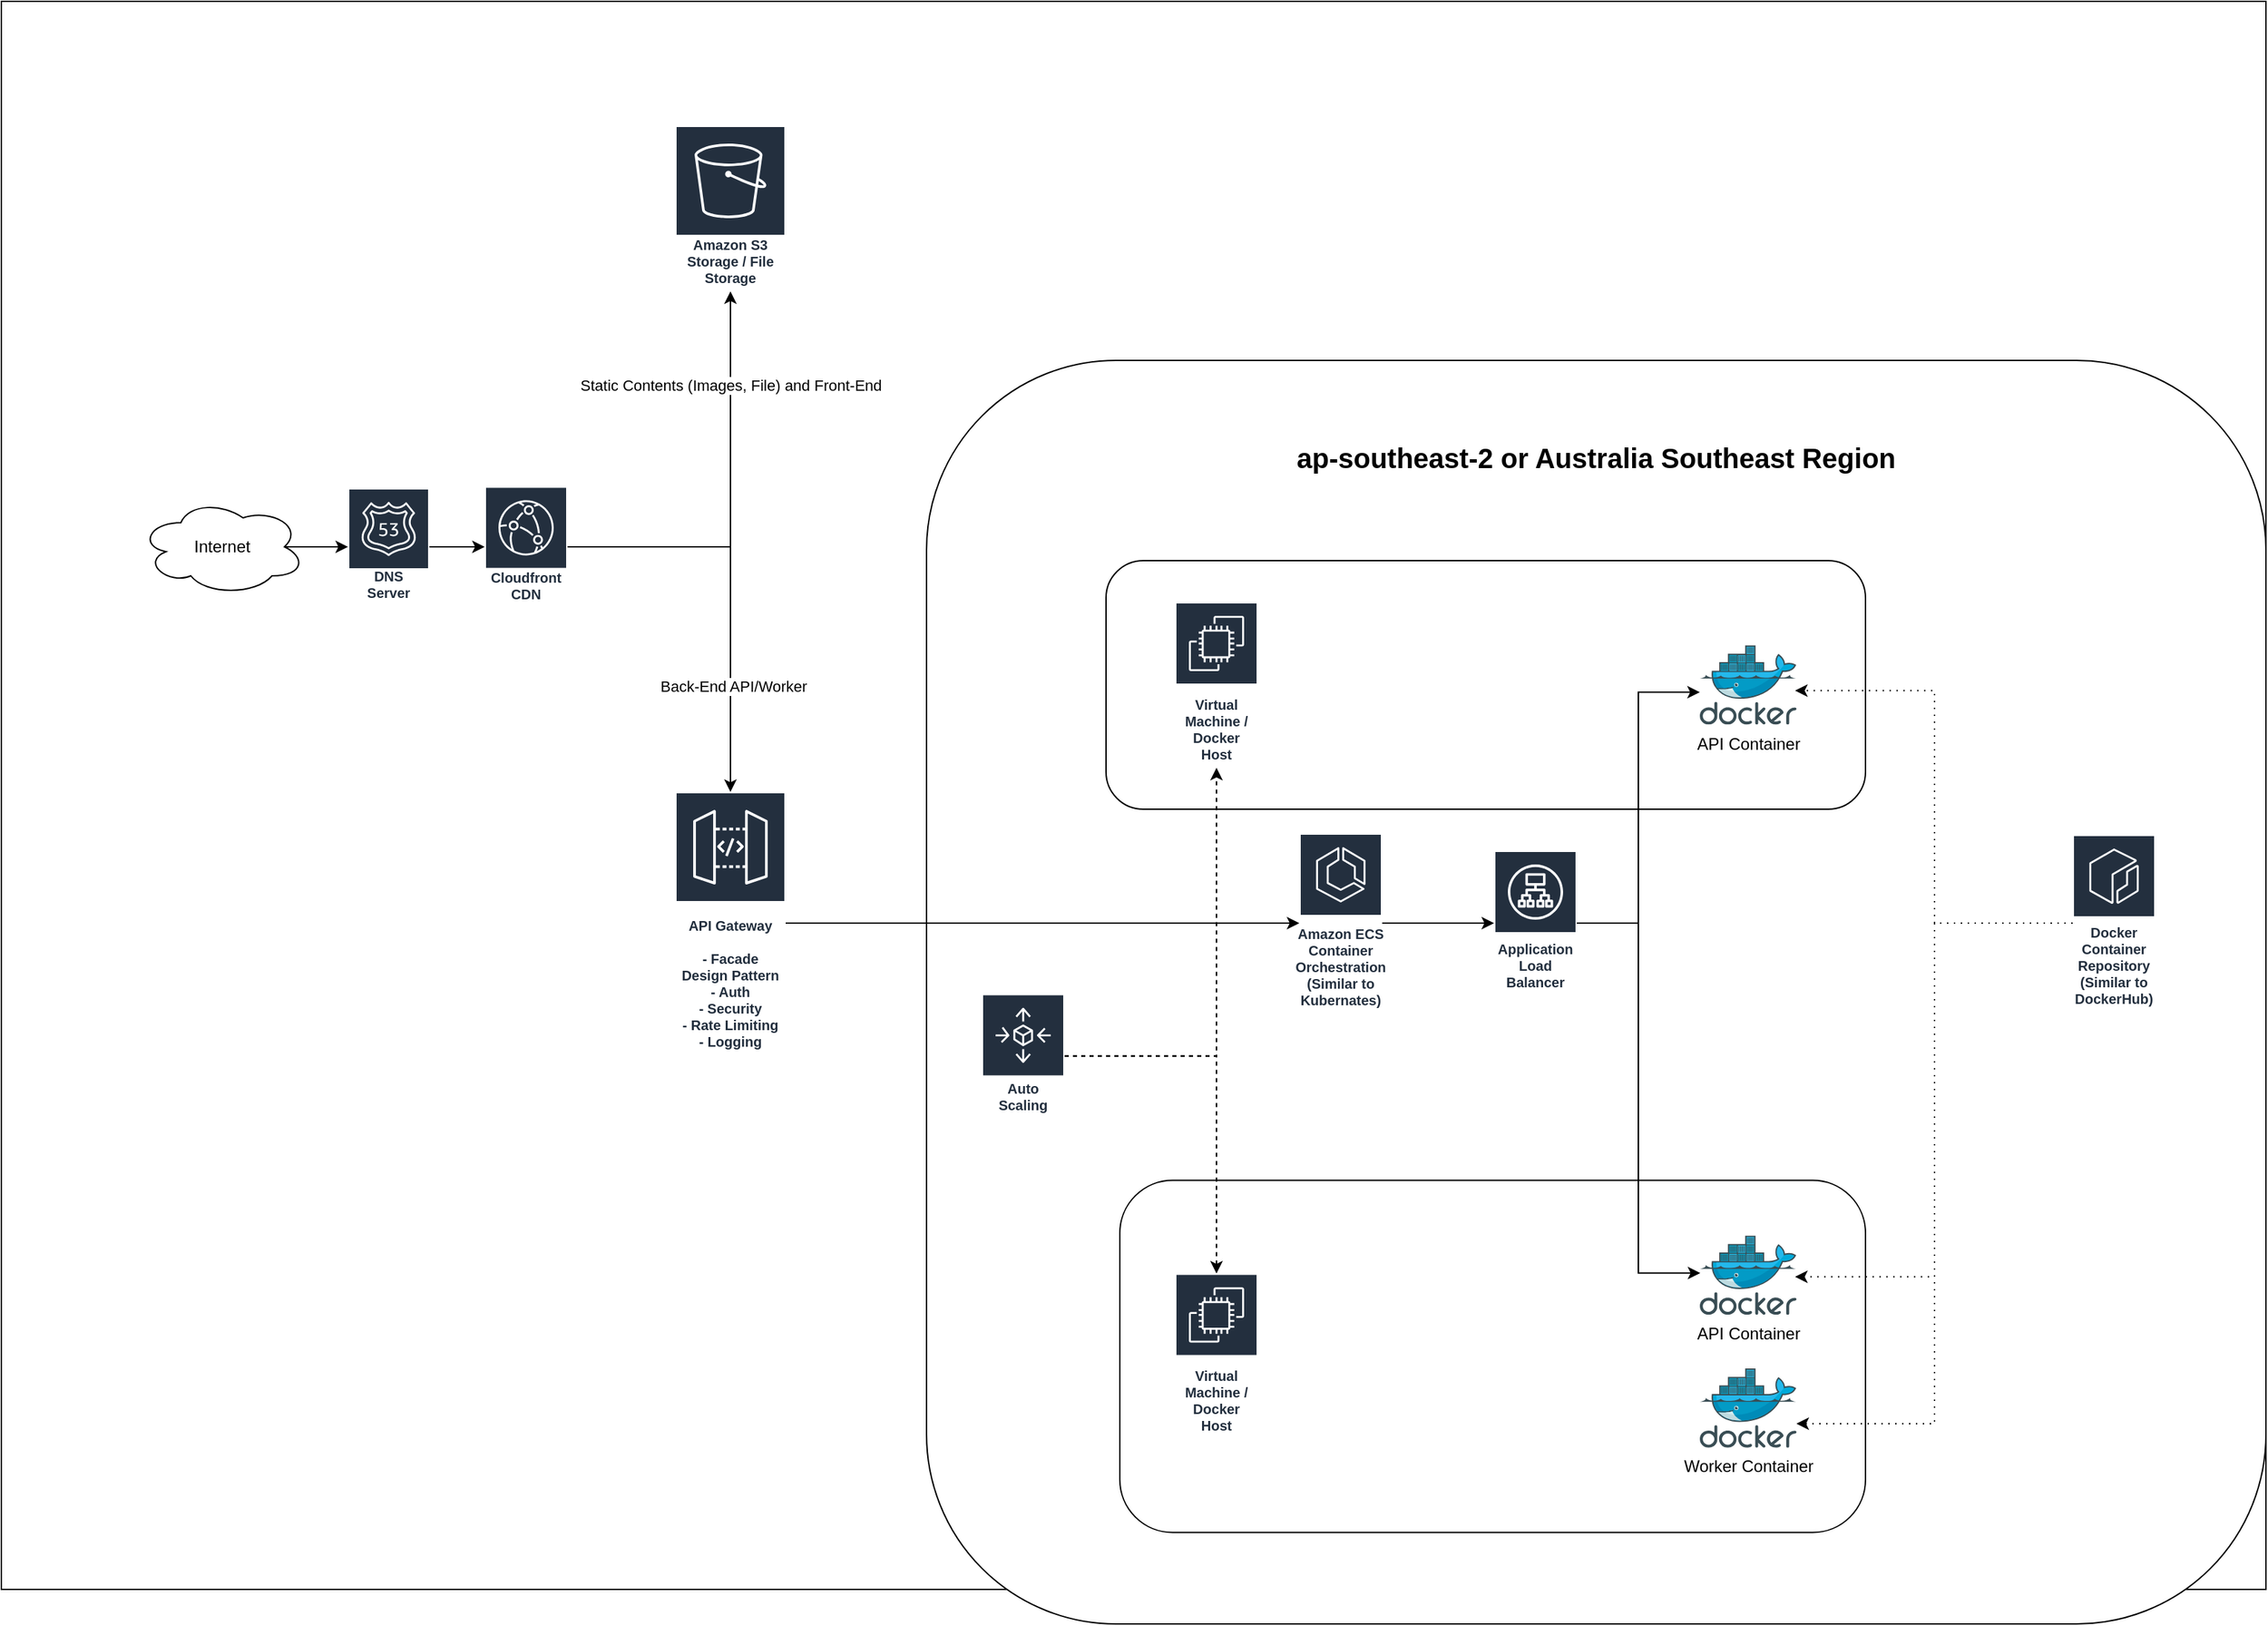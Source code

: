 <mxfile version="13.6.2" type="device"><diagram id="9EyyT1FYDlfh2e8lEh_9" name="Page-1"><mxGraphModel dx="1773" dy="1849" grid="1" gridSize="10" guides="1" tooltips="1" connect="1" arrows="1" fold="1" page="1" pageScale="1" pageWidth="827" pageHeight="1169" math="0" shadow="0"><root><mxCell id="0"/><mxCell id="1" parent="0"/><mxCell id="enSneX4pI8geG1ARlcvH-73" value="" style="rounded=0;whiteSpace=wrap;html=1;fontSize=20;" parent="1" vertex="1"><mxGeometry x="-60" y="-50" width="1640" height="1150" as="geometry"/></mxCell><mxCell id="enSneX4pI8geG1ARlcvH-71" value="" style="rounded=1;whiteSpace=wrap;html=1;" parent="1" vertex="1"><mxGeometry x="610" y="210" width="970" height="915" as="geometry"/></mxCell><mxCell id="enSneX4pI8geG1ARlcvH-57" value="" style="rounded=1;whiteSpace=wrap;html=1;" parent="1" vertex="1"><mxGeometry x="750" y="803.75" width="540" height="255" as="geometry"/></mxCell><mxCell id="enSneX4pI8geG1ARlcvH-56" value="" style="rounded=1;whiteSpace=wrap;html=1;" parent="1" vertex="1"><mxGeometry x="740" y="355" width="550" height="180" as="geometry"/></mxCell><mxCell id="enSneX4pI8geG1ARlcvH-29" style="edgeStyle=orthogonalEdgeStyle;rounded=0;orthogonalLoop=1;jettySize=auto;html=1;exitX=0.875;exitY=0.5;exitDx=0;exitDy=0;exitPerimeter=0;" parent="1" source="enSneX4pI8geG1ARlcvH-2" target="enSneX4pI8geG1ARlcvH-21" edge="1"><mxGeometry relative="1" as="geometry"/></mxCell><mxCell id="enSneX4pI8geG1ARlcvH-2" value="Internet" style="ellipse;shape=cloud;whiteSpace=wrap;html=1;" parent="1" vertex="1"><mxGeometry x="40" y="310" width="120" height="70" as="geometry"/></mxCell><mxCell id="enSneX4pI8geG1ARlcvH-36" style="edgeStyle=orthogonalEdgeStyle;rounded=0;orthogonalLoop=1;jettySize=auto;html=1;" parent="1" source="enSneX4pI8geG1ARlcvH-5" target="enSneX4pI8geG1ARlcvH-7" edge="1"><mxGeometry relative="1" as="geometry"/></mxCell><mxCell id="enSneX4pI8geG1ARlcvH-38" value="Static Contents (Images, File) and Front-End" style="edgeLabel;html=1;align=center;verticalAlign=middle;resizable=0;points=[];" parent="enSneX4pI8geG1ARlcvH-36" vertex="1" connectable="0"><mxGeometry x="0.552" relative="1" as="geometry"><mxPoint as="offset"/></mxGeometry></mxCell><mxCell id="enSneX4pI8geG1ARlcvH-37" style="edgeStyle=orthogonalEdgeStyle;rounded=0;orthogonalLoop=1;jettySize=auto;html=1;" parent="1" source="enSneX4pI8geG1ARlcvH-5" target="enSneX4pI8geG1ARlcvH-6" edge="1"><mxGeometry relative="1" as="geometry"/></mxCell><mxCell id="enSneX4pI8geG1ARlcvH-39" value="Back-End API/Worker" style="edgeLabel;html=1;align=center;verticalAlign=middle;resizable=0;points=[];" parent="enSneX4pI8geG1ARlcvH-37" vertex="1" connectable="0"><mxGeometry x="0.482" y="2" relative="1" as="geometry"><mxPoint as="offset"/></mxGeometry></mxCell><mxCell id="enSneX4pI8geG1ARlcvH-5" value="Cloudfront CDN" style="outlineConnect=0;fontColor=#232F3E;gradientColor=none;strokeColor=#ffffff;fillColor=#232F3E;dashed=0;verticalLabelPosition=middle;verticalAlign=bottom;align=center;html=1;whiteSpace=wrap;fontSize=10;fontStyle=1;spacing=3;shape=mxgraph.aws4.productIcon;prIcon=mxgraph.aws4.cloudfront;" parent="1" vertex="1"><mxGeometry x="290" y="301.25" width="60" height="87.5" as="geometry"/></mxCell><mxCell id="enSneX4pI8geG1ARlcvH-69" style="edgeStyle=orthogonalEdgeStyle;rounded=0;orthogonalLoop=1;jettySize=auto;html=1;strokeColor=#000000;strokeWidth=1;" parent="1" source="enSneX4pI8geG1ARlcvH-6" target="enSneX4pI8geG1ARlcvH-12" edge="1"><mxGeometry relative="1" as="geometry"/></mxCell><mxCell id="enSneX4pI8geG1ARlcvH-6" value="API Gateway&lt;br&gt;&lt;br&gt;- Facade Design Pattern&lt;br&gt;- Auth&lt;br&gt;- Security&lt;br&gt;- Rate Limiting&lt;br&gt;- Logging" style="outlineConnect=0;fontColor=#232F3E;gradientColor=none;strokeColor=#ffffff;fillColor=#232F3E;dashed=0;verticalLabelPosition=middle;verticalAlign=bottom;align=center;html=1;whiteSpace=wrap;fontSize=10;fontStyle=1;spacing=3;shape=mxgraph.aws4.productIcon;prIcon=mxgraph.aws4.api_gateway;" parent="1" vertex="1"><mxGeometry x="428" y="522.5" width="80" height="190" as="geometry"/></mxCell><mxCell id="enSneX4pI8geG1ARlcvH-7" value="Amazon S3 Storage / File Storage" style="outlineConnect=0;fontColor=#232F3E;gradientColor=none;strokeColor=#ffffff;fillColor=#232F3E;dashed=0;verticalLabelPosition=middle;verticalAlign=bottom;align=center;html=1;whiteSpace=wrap;fontSize=10;fontStyle=1;spacing=3;shape=mxgraph.aws4.productIcon;prIcon=mxgraph.aws4.s3;" parent="1" vertex="1"><mxGeometry x="428" y="40" width="80" height="120" as="geometry"/></mxCell><mxCell id="enSneX4pI8geG1ARlcvH-48" style="edgeStyle=orthogonalEdgeStyle;rounded=0;orthogonalLoop=1;jettySize=auto;html=1;entryX=0;entryY=0.592;entryDx=0;entryDy=0;entryPerimeter=0;" parent="1" source="enSneX4pI8geG1ARlcvH-8" target="enSneX4pI8geG1ARlcvH-13" edge="1"><mxGeometry relative="1" as="geometry"/></mxCell><mxCell id="enSneX4pI8geG1ARlcvH-50" style="edgeStyle=orthogonalEdgeStyle;rounded=0;orthogonalLoop=1;jettySize=auto;html=1;entryX=0.005;entryY=0.473;entryDx=0;entryDy=0;entryPerimeter=0;" parent="1" source="enSneX4pI8geG1ARlcvH-8" target="enSneX4pI8geG1ARlcvH-25" edge="1"><mxGeometry relative="1" as="geometry"/></mxCell><mxCell id="enSneX4pI8geG1ARlcvH-8" value="Application Load Balancer" style="outlineConnect=0;fontColor=#232F3E;gradientColor=none;strokeColor=#ffffff;fillColor=#232F3E;dashed=0;verticalLabelPosition=middle;verticalAlign=bottom;align=center;html=1;whiteSpace=wrap;fontSize=10;fontStyle=1;spacing=3;shape=mxgraph.aws4.productIcon;prIcon=mxgraph.aws4.application_load_balancer;" parent="1" vertex="1"><mxGeometry x="1021" y="565" width="60" height="105" as="geometry"/></mxCell><mxCell id="enSneX4pI8geG1ARlcvH-52" style="edgeStyle=orthogonalEdgeStyle;rounded=0;orthogonalLoop=1;jettySize=auto;html=1;dashed=1;" parent="1" source="enSneX4pI8geG1ARlcvH-9" target="enSneX4pI8geG1ARlcvH-51" edge="1"><mxGeometry relative="1" as="geometry"/></mxCell><mxCell id="enSneX4pI8geG1ARlcvH-70" style="edgeStyle=orthogonalEdgeStyle;rounded=0;orthogonalLoop=1;jettySize=auto;html=1;strokeColor=#000000;strokeWidth=1;dashed=1;" parent="1" source="enSneX4pI8geG1ARlcvH-9" target="enSneX4pI8geG1ARlcvH-11" edge="1"><mxGeometry relative="1" as="geometry"/></mxCell><mxCell id="enSneX4pI8geG1ARlcvH-9" value="Auto Scaling" style="outlineConnect=0;fontColor=#232F3E;gradientColor=none;strokeColor=#ffffff;fillColor=#232F3E;dashed=0;verticalLabelPosition=middle;verticalAlign=bottom;align=center;html=1;whiteSpace=wrap;fontSize=10;fontStyle=1;spacing=3;shape=mxgraph.aws4.productIcon;prIcon=mxgraph.aws4.autoscaling;" parent="1" vertex="1"><mxGeometry x="650" y="668.75" width="60" height="90" as="geometry"/></mxCell><mxCell id="enSneX4pI8geG1ARlcvH-11" value="Virtual Machine / Docker Host" style="outlineConnect=0;fontColor=#232F3E;gradientColor=none;strokeColor=#ffffff;fillColor=#232F3E;dashed=0;verticalLabelPosition=middle;verticalAlign=bottom;align=center;html=1;whiteSpace=wrap;fontSize=10;fontStyle=1;spacing=3;shape=mxgraph.aws4.productIcon;prIcon=mxgraph.aws4.ec2;" parent="1" vertex="1"><mxGeometry x="790" y="385" width="60" height="120" as="geometry"/></mxCell><mxCell id="enSneX4pI8geG1ARlcvH-45" style="edgeStyle=orthogonalEdgeStyle;rounded=0;orthogonalLoop=1;jettySize=auto;html=1;" parent="1" source="enSneX4pI8geG1ARlcvH-12" target="enSneX4pI8geG1ARlcvH-8" edge="1"><mxGeometry relative="1" as="geometry"/></mxCell><mxCell id="enSneX4pI8geG1ARlcvH-12" value="Amazon ECS&lt;br&gt;Container Orchestration (Similar to Kubernates)" style="outlineConnect=0;fontColor=#232F3E;gradientColor=none;strokeColor=#ffffff;fillColor=#232F3E;dashed=0;verticalLabelPosition=middle;verticalAlign=bottom;align=center;html=1;whiteSpace=wrap;fontSize=10;fontStyle=1;spacing=3;shape=mxgraph.aws4.productIcon;prIcon=mxgraph.aws4.ecs;" parent="1" vertex="1"><mxGeometry x="880" y="552.5" width="60" height="130" as="geometry"/></mxCell><mxCell id="enSneX4pI8geG1ARlcvH-13" value="API Container" style="aspect=fixed;html=1;points=[];align=center;image;fontSize=12;image=img/lib/mscae/Docker.svg;" parent="1" vertex="1"><mxGeometry x="1170" y="416.3" width="70" height="57.4" as="geometry"/></mxCell><mxCell id="enSneX4pI8geG1ARlcvH-35" style="edgeStyle=orthogonalEdgeStyle;rounded=0;orthogonalLoop=1;jettySize=auto;html=1;" parent="1" source="enSneX4pI8geG1ARlcvH-21" target="enSneX4pI8geG1ARlcvH-5" edge="1"><mxGeometry relative="1" as="geometry"/></mxCell><mxCell id="enSneX4pI8geG1ARlcvH-21" value="DNS Server" style="outlineConnect=0;fontColor=#232F3E;gradientColor=none;strokeColor=#ffffff;fillColor=#232F3E;dashed=0;verticalLabelPosition=middle;verticalAlign=bottom;align=center;html=1;whiteSpace=wrap;fontSize=10;fontStyle=1;spacing=3;shape=mxgraph.aws4.productIcon;prIcon=mxgraph.aws4.route_53;" parent="1" vertex="1"><mxGeometry x="191" y="302.5" width="59" height="85" as="geometry"/></mxCell><mxCell id="enSneX4pI8geG1ARlcvH-25" value="API Container" style="aspect=fixed;html=1;points=[];align=center;image;fontSize=12;image=img/lib/mscae/Docker.svg;" parent="1" vertex="1"><mxGeometry x="1170" y="843.75" width="70" height="57.4" as="geometry"/></mxCell><mxCell id="enSneX4pI8geG1ARlcvH-51" value="Virtual Machine / Docker Host" style="outlineConnect=0;fontColor=#232F3E;gradientColor=none;strokeColor=#ffffff;fillColor=#232F3E;dashed=0;verticalLabelPosition=middle;verticalAlign=bottom;align=center;html=1;whiteSpace=wrap;fontSize=10;fontStyle=1;spacing=3;shape=mxgraph.aws4.productIcon;prIcon=mxgraph.aws4.ec2;" parent="1" vertex="1"><mxGeometry x="790" y="871.25" width="60" height="120" as="geometry"/></mxCell><mxCell id="enSneX4pI8geG1ARlcvH-62" style="edgeStyle=orthogonalEdgeStyle;rounded=0;orthogonalLoop=1;jettySize=auto;html=1;entryX=0.986;entryY=0.572;entryDx=0;entryDy=0;entryPerimeter=0;dashed=1;dashPattern=1 4;" parent="1" source="enSneX4pI8geG1ARlcvH-54" target="enSneX4pI8geG1ARlcvH-13" edge="1"><mxGeometry relative="1" as="geometry"/></mxCell><mxCell id="enSneX4pI8geG1ARlcvH-63" style="edgeStyle=orthogonalEdgeStyle;rounded=0;orthogonalLoop=1;jettySize=auto;html=1;entryX=0.986;entryY=0.52;entryDx=0;entryDy=0;entryPerimeter=0;dashed=1;dashPattern=1 4;" parent="1" source="enSneX4pI8geG1ARlcvH-54" target="enSneX4pI8geG1ARlcvH-25" edge="1"><mxGeometry relative="1" as="geometry"/></mxCell><mxCell id="2fDVXZ8ShtjzVOCzHcdP-2" style="edgeStyle=orthogonalEdgeStyle;rounded=0;orthogonalLoop=1;jettySize=auto;html=1;dashed=1;dashPattern=1 4;" edge="1" parent="1" source="enSneX4pI8geG1ARlcvH-54" target="2fDVXZ8ShtjzVOCzHcdP-1"><mxGeometry relative="1" as="geometry"><Array as="points"><mxPoint x="1340" y="618"/><mxPoint x="1340" y="980"/></Array></mxGeometry></mxCell><mxCell id="enSneX4pI8geG1ARlcvH-54" value="Docker Container Repository (Similar to DockerHub)" style="outlineConnect=0;fontColor=#232F3E;gradientColor=none;strokeColor=#ffffff;fillColor=#232F3E;dashed=0;verticalLabelPosition=middle;verticalAlign=bottom;align=center;html=1;whiteSpace=wrap;fontSize=10;fontStyle=1;spacing=3;shape=mxgraph.aws4.productIcon;prIcon=mxgraph.aws4.ecr;" parent="1" vertex="1"><mxGeometry x="1440" y="553.5" width="60" height="128" as="geometry"/></mxCell><mxCell id="enSneX4pI8geG1ARlcvH-72" value="ap-southeast-2 or Australia Southeast Region" style="text;html=1;strokeColor=none;fillColor=none;align=center;verticalAlign=middle;whiteSpace=wrap;rounded=0;fontStyle=1;fontSize=20;" parent="1" vertex="1"><mxGeometry x="855" y="270" width="480" height="20" as="geometry"/></mxCell><mxCell id="2fDVXZ8ShtjzVOCzHcdP-1" value="Worker Container" style="aspect=fixed;html=1;points=[];align=center;image;fontSize=12;image=img/lib/mscae/Docker.svg;" vertex="1" parent="1"><mxGeometry x="1170" y="940" width="70" height="57.4" as="geometry"/></mxCell></root></mxGraphModel></diagram></mxfile>